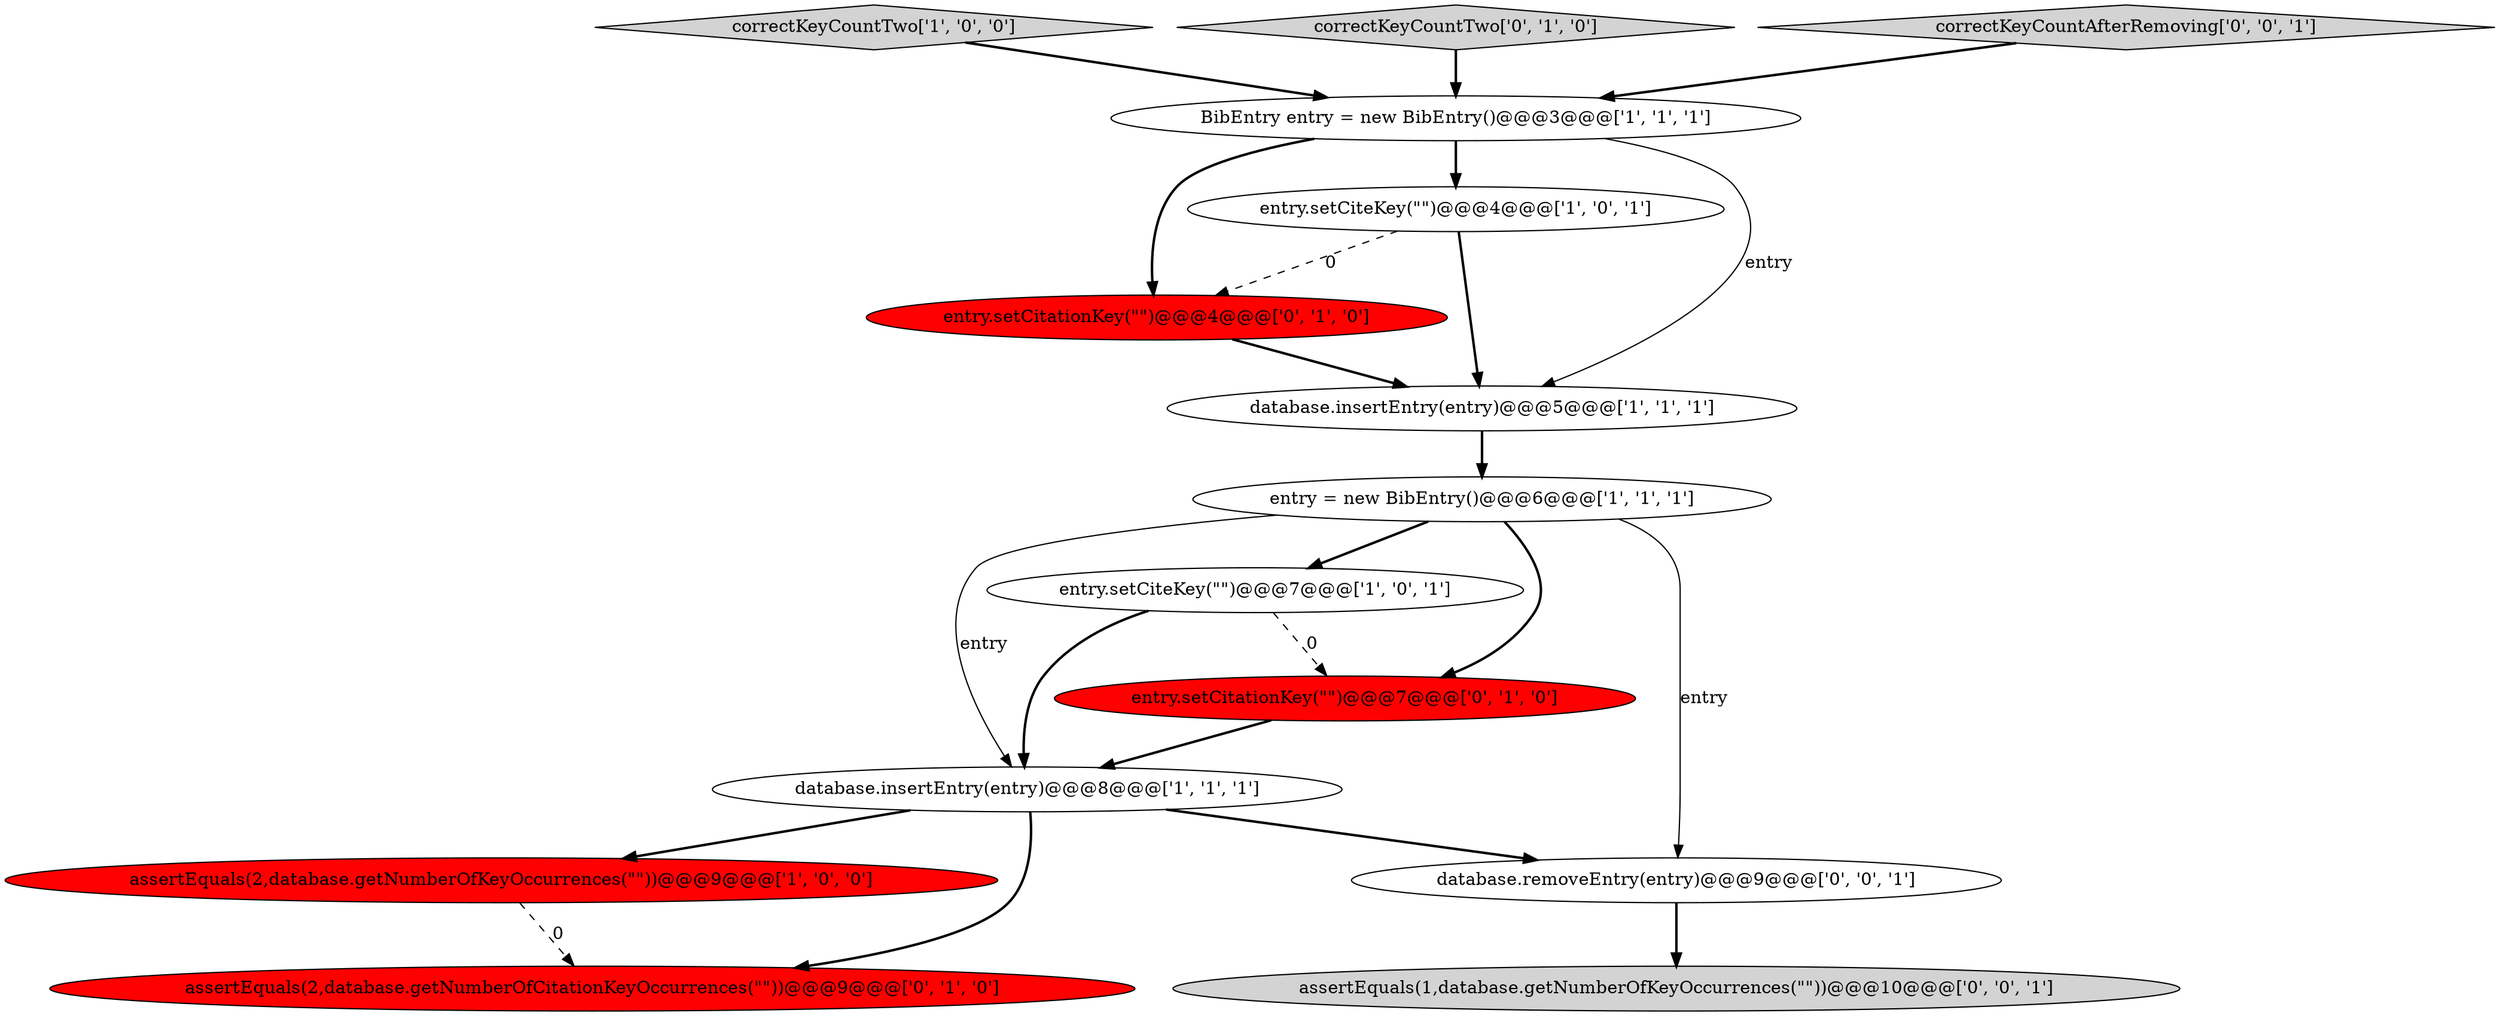 digraph {
2 [style = filled, label = "entry = new BibEntry()@@@6@@@['1', '1', '1']", fillcolor = white, shape = ellipse image = "AAA0AAABBB1BBB"];
7 [style = filled, label = "correctKeyCountTwo['1', '0', '0']", fillcolor = lightgray, shape = diamond image = "AAA0AAABBB1BBB"];
9 [style = filled, label = "entry.setCitationKey(\"\")@@@4@@@['0', '1', '0']", fillcolor = red, shape = ellipse image = "AAA1AAABBB2BBB"];
6 [style = filled, label = "assertEquals(2,database.getNumberOfKeyOccurrences(\"\"))@@@9@@@['1', '0', '0']", fillcolor = red, shape = ellipse image = "AAA1AAABBB1BBB"];
12 [style = filled, label = "assertEquals(1,database.getNumberOfKeyOccurrences(\"\"))@@@10@@@['0', '0', '1']", fillcolor = lightgray, shape = ellipse image = "AAA0AAABBB3BBB"];
0 [style = filled, label = "database.insertEntry(entry)@@@8@@@['1', '1', '1']", fillcolor = white, shape = ellipse image = "AAA0AAABBB1BBB"];
8 [style = filled, label = "correctKeyCountTwo['0', '1', '0']", fillcolor = lightgray, shape = diamond image = "AAA0AAABBB2BBB"];
4 [style = filled, label = "entry.setCiteKey(\"\")@@@7@@@['1', '0', '1']", fillcolor = white, shape = ellipse image = "AAA0AAABBB1BBB"];
11 [style = filled, label = "assertEquals(2,database.getNumberOfCitationKeyOccurrences(\"\"))@@@9@@@['0', '1', '0']", fillcolor = red, shape = ellipse image = "AAA1AAABBB2BBB"];
3 [style = filled, label = "entry.setCiteKey(\"\")@@@4@@@['1', '0', '1']", fillcolor = white, shape = ellipse image = "AAA0AAABBB1BBB"];
10 [style = filled, label = "entry.setCitationKey(\"\")@@@7@@@['0', '1', '0']", fillcolor = red, shape = ellipse image = "AAA1AAABBB2BBB"];
13 [style = filled, label = "database.removeEntry(entry)@@@9@@@['0', '0', '1']", fillcolor = white, shape = ellipse image = "AAA0AAABBB3BBB"];
5 [style = filled, label = "database.insertEntry(entry)@@@5@@@['1', '1', '1']", fillcolor = white, shape = ellipse image = "AAA0AAABBB1BBB"];
1 [style = filled, label = "BibEntry entry = new BibEntry()@@@3@@@['1', '1', '1']", fillcolor = white, shape = ellipse image = "AAA0AAABBB1BBB"];
14 [style = filled, label = "correctKeyCountAfterRemoving['0', '0', '1']", fillcolor = lightgray, shape = diamond image = "AAA0AAABBB3BBB"];
1->5 [style = solid, label="entry"];
7->1 [style = bold, label=""];
0->13 [style = bold, label=""];
0->6 [style = bold, label=""];
6->11 [style = dashed, label="0"];
1->3 [style = bold, label=""];
0->11 [style = bold, label=""];
2->10 [style = bold, label=""];
2->4 [style = bold, label=""];
2->0 [style = solid, label="entry"];
14->1 [style = bold, label=""];
1->9 [style = bold, label=""];
4->0 [style = bold, label=""];
8->1 [style = bold, label=""];
5->2 [style = bold, label=""];
3->5 [style = bold, label=""];
13->12 [style = bold, label=""];
3->9 [style = dashed, label="0"];
10->0 [style = bold, label=""];
9->5 [style = bold, label=""];
2->13 [style = solid, label="entry"];
4->10 [style = dashed, label="0"];
}
